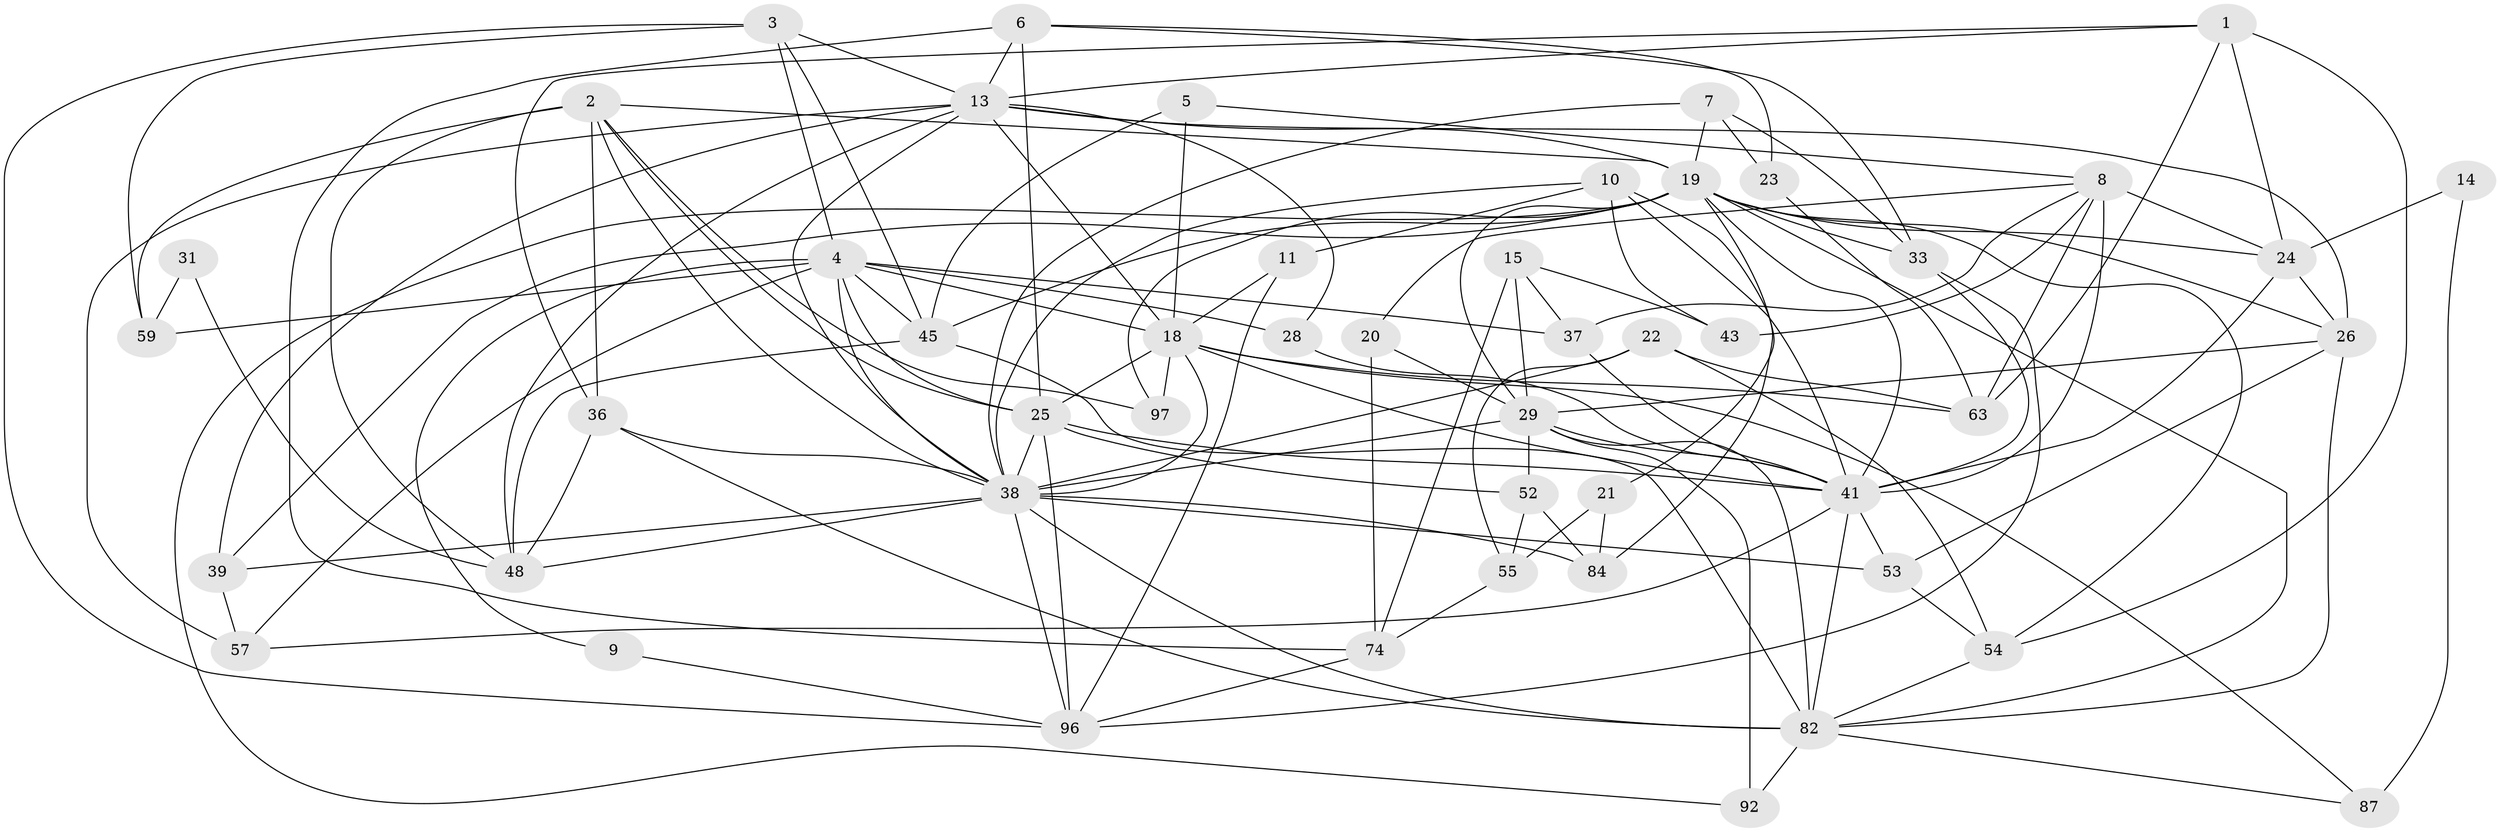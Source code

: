 // original degree distribution, {4: 0.32323232323232326, 3: 0.25252525252525254, 5: 0.12121212121212122, 2: 0.15151515151515152, 6: 0.06060606060606061, 8: 0.020202020202020204, 7: 0.06060606060606061, 9: 0.010101010101010102}
// Generated by graph-tools (version 1.1) at 2025/18/03/04/25 18:18:36]
// undirected, 49 vertices, 136 edges
graph export_dot {
graph [start="1"]
  node [color=gray90,style=filled];
  1 [super="+79+17"];
  2 [super="+51"];
  3 [super="+62"];
  4 [super="+12+65"];
  5;
  6 [super="+58"];
  7 [super="+50+34"];
  8 [super="+69"];
  9;
  10 [super="+91+40"];
  11;
  13 [super="+83+30"];
  14;
  15 [super="+16"];
  18 [super="+27+75+66"];
  19 [super="+42+80"];
  20;
  21;
  22;
  23;
  24 [super="+46"];
  25 [super="+67"];
  26 [super="+32"];
  28;
  29 [super="+72+93"];
  31;
  33;
  36;
  37;
  38 [super="+77+44"];
  39;
  41 [super="+49+61"];
  43;
  45 [super="+47"];
  48 [super="+56"];
  52;
  53;
  54 [super="+60"];
  55;
  57;
  59 [super="+76"];
  63 [super="+98"];
  74 [super="+95"];
  82 [super="+85"];
  84;
  87;
  92;
  96;
  97 [super="+99"];
  1 -- 36;
  1 -- 63;
  1 -- 24;
  1 -- 54;
  1 -- 13;
  2 -- 36;
  2 -- 97;
  2 -- 48 [weight=3];
  2 -- 59;
  2 -- 19;
  2 -- 25;
  2 -- 38 [weight=2];
  3 -- 45;
  3 -- 59;
  3 -- 96;
  3 -- 4;
  3 -- 13;
  4 -- 57;
  4 -- 18;
  4 -- 37;
  4 -- 9;
  4 -- 28;
  4 -- 25;
  4 -- 59;
  4 -- 38;
  4 -- 45;
  5 -- 18;
  5 -- 45;
  5 -- 8;
  6 -- 74 [weight=2];
  6 -- 25;
  6 -- 33;
  6 -- 23;
  6 -- 13;
  7 -- 23 [weight=2];
  7 -- 33;
  7 -- 19;
  7 -- 38;
  8 -- 63 [weight=2];
  8 -- 37;
  8 -- 41;
  8 -- 43;
  8 -- 20;
  8 -- 24;
  9 -- 96;
  10 -- 43;
  10 -- 41;
  10 -- 11;
  10 -- 84;
  10 -- 38;
  11 -- 18;
  11 -- 96;
  13 -- 18;
  13 -- 28;
  13 -- 39;
  13 -- 48;
  13 -- 19;
  13 -- 38;
  13 -- 57;
  13 -- 26;
  14 -- 24;
  14 -- 87;
  15 -- 37;
  15 -- 43;
  15 -- 74;
  15 -- 29 [weight=2];
  18 -- 87;
  18 -- 97;
  18 -- 63;
  18 -- 41;
  18 -- 25;
  18 -- 38;
  19 -- 21;
  19 -- 45;
  19 -- 82;
  19 -- 41;
  19 -- 33;
  19 -- 97;
  19 -- 39;
  19 -- 24;
  19 -- 26;
  19 -- 92;
  19 -- 29;
  19 -- 54;
  20 -- 74;
  20 -- 29;
  21 -- 55;
  21 -- 84;
  22 -- 54;
  22 -- 55;
  22 -- 63;
  22 -- 38;
  23 -- 63;
  24 -- 26;
  24 -- 41;
  25 -- 38 [weight=2];
  25 -- 96;
  25 -- 52;
  25 -- 41;
  26 -- 53;
  26 -- 82;
  26 -- 29;
  28 -- 41;
  29 -- 92;
  29 -- 52;
  29 -- 41;
  29 -- 82;
  29 -- 38 [weight=2];
  31 -- 48;
  31 -- 59;
  33 -- 96;
  33 -- 41;
  36 -- 82;
  36 -- 48;
  36 -- 38 [weight=2];
  37 -- 41;
  38 -- 82 [weight=2];
  38 -- 84;
  38 -- 39;
  38 -- 96;
  38 -- 48;
  38 -- 53;
  39 -- 57;
  41 -- 53;
  41 -- 82;
  41 -- 57;
  45 -- 48;
  45 -- 82;
  52 -- 84;
  52 -- 55;
  53 -- 54;
  54 -- 82;
  55 -- 74;
  74 -- 96;
  82 -- 87;
  82 -- 92;
}
